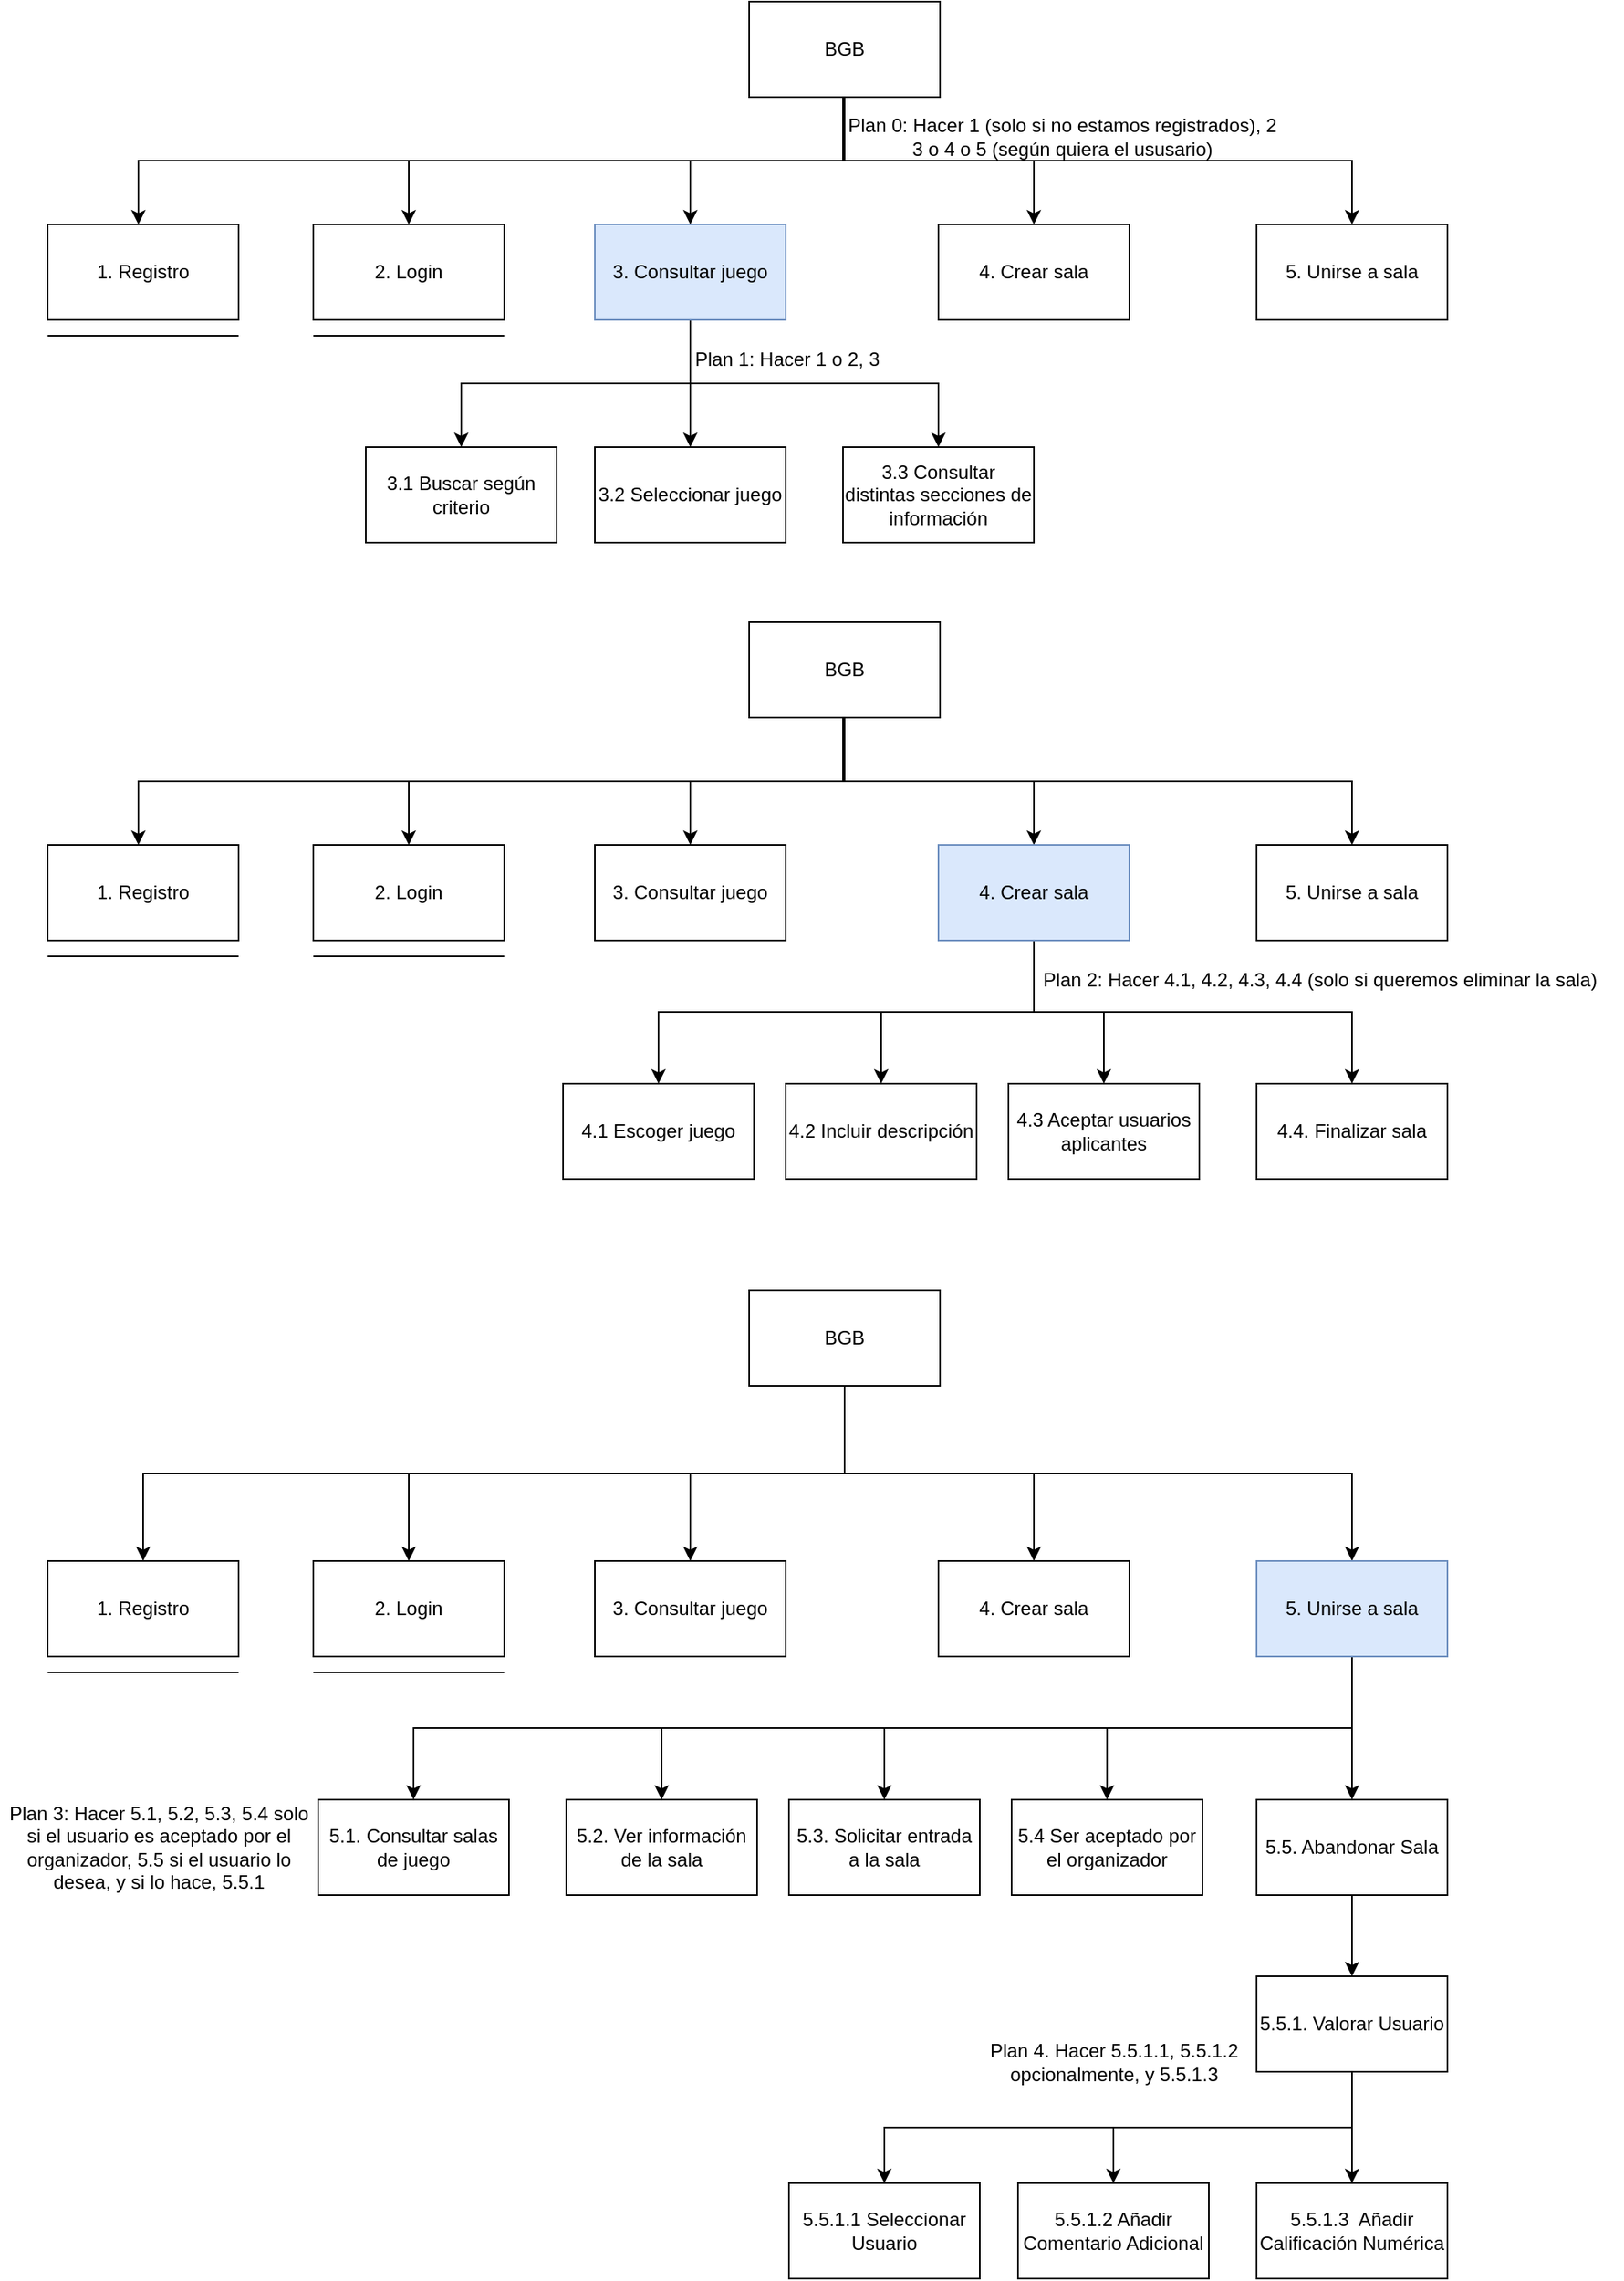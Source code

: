 <mxfile version="13.10.4" type="google"><diagram id="ypb2CdnagdYgEMb9aLcq" name="Iteracion1"><mxGraphModel dx="2249" dy="3100" grid="1" gridSize="10" guides="1" tooltips="1" connect="1" arrows="1" fold="1" page="1" pageScale="1" pageWidth="827" pageHeight="1169" math="0" shadow="0"><root><mxCell id="0"/><mxCell id="1" parent="0"/><mxCell id="LDPhp-rYNxQkEdoaEx1I-51" style="edgeStyle=orthogonalEdgeStyle;rounded=0;orthogonalLoop=1;jettySize=auto;html=1;exitX=0.5;exitY=1;exitDx=0;exitDy=0;" edge="1" parent="1" source="LDPhp-rYNxQkEdoaEx1I-56" target="LDPhp-rYNxQkEdoaEx1I-57"><mxGeometry relative="1" as="geometry"/></mxCell><mxCell id="LDPhp-rYNxQkEdoaEx1I-52" style="edgeStyle=orthogonalEdgeStyle;rounded=0;orthogonalLoop=1;jettySize=auto;html=1;exitX=0.5;exitY=1;exitDx=0;exitDy=0;" edge="1" parent="1" source="LDPhp-rYNxQkEdoaEx1I-56" target="LDPhp-rYNxQkEdoaEx1I-58"><mxGeometry relative="1" as="geometry"/></mxCell><mxCell id="LDPhp-rYNxQkEdoaEx1I-53" style="edgeStyle=orthogonalEdgeStyle;rounded=0;orthogonalLoop=1;jettySize=auto;html=1;exitX=0.5;exitY=1;exitDx=0;exitDy=0;entryX=0.5;entryY=0;entryDx=0;entryDy=0;" edge="1" parent="1" source="LDPhp-rYNxQkEdoaEx1I-56" target="LDPhp-rYNxQkEdoaEx1I-59"><mxGeometry relative="1" as="geometry"/></mxCell><mxCell id="LDPhp-rYNxQkEdoaEx1I-54" style="edgeStyle=orthogonalEdgeStyle;rounded=0;orthogonalLoop=1;jettySize=auto;html=1;exitX=0.5;exitY=1;exitDx=0;exitDy=0;" edge="1" parent="1" source="LDPhp-rYNxQkEdoaEx1I-56" target="LDPhp-rYNxQkEdoaEx1I-60"><mxGeometry relative="1" as="geometry"/></mxCell><mxCell id="LDPhp-rYNxQkEdoaEx1I-55" style="edgeStyle=orthogonalEdgeStyle;rounded=0;orthogonalLoop=1;jettySize=auto;html=1;exitX=0.5;exitY=1;exitDx=0;exitDy=0;" edge="1" parent="1" source="LDPhp-rYNxQkEdoaEx1I-56"><mxGeometry relative="1" as="geometry"><Array as="points"><mxPoint x="-260" y="-2220"/><mxPoint x="-260" y="-2180"/><mxPoint x="-703" y="-2180"/></Array><mxPoint x="-703" y="-2140" as="targetPoint"/></mxGeometry></mxCell><mxCell id="LDPhp-rYNxQkEdoaEx1I-56" value="BGB" style="rounded=0;whiteSpace=wrap;html=1;" vertex="1" parent="1"><mxGeometry x="-319" y="-2280" width="120" height="60" as="geometry"/></mxCell><mxCell id="LDPhp-rYNxQkEdoaEx1I-57" value="2. Login" style="rounded=0;whiteSpace=wrap;html=1;" vertex="1" parent="1"><mxGeometry x="-593" y="-2140" width="120" height="60" as="geometry"/></mxCell><mxCell id="LDPhp-rYNxQkEdoaEx1I-118" style="edgeStyle=orthogonalEdgeStyle;rounded=0;orthogonalLoop=1;jettySize=auto;html=1;exitX=0.5;exitY=1;exitDx=0;exitDy=0;entryX=0.5;entryY=0;entryDx=0;entryDy=0;" edge="1" parent="1" source="LDPhp-rYNxQkEdoaEx1I-58" target="LDPhp-rYNxQkEdoaEx1I-117"><mxGeometry relative="1" as="geometry"/></mxCell><mxCell id="LDPhp-rYNxQkEdoaEx1I-120" style="edgeStyle=orthogonalEdgeStyle;rounded=0;orthogonalLoop=1;jettySize=auto;html=1;exitX=0.5;exitY=1;exitDx=0;exitDy=0;" edge="1" parent="1" source="LDPhp-rYNxQkEdoaEx1I-58" target="LDPhp-rYNxQkEdoaEx1I-119"><mxGeometry relative="1" as="geometry"/></mxCell><mxCell id="LDPhp-rYNxQkEdoaEx1I-122" style="edgeStyle=orthogonalEdgeStyle;rounded=0;orthogonalLoop=1;jettySize=auto;html=1;exitX=0.5;exitY=1;exitDx=0;exitDy=0;entryX=0.5;entryY=0;entryDx=0;entryDy=0;" edge="1" parent="1" source="LDPhp-rYNxQkEdoaEx1I-58" target="LDPhp-rYNxQkEdoaEx1I-121"><mxGeometry relative="1" as="geometry"/></mxCell><mxCell id="LDPhp-rYNxQkEdoaEx1I-58" value="3. Consultar juego" style="rounded=0;whiteSpace=wrap;html=1;fillColor=#dae8fc;strokeColor=#6c8ebf;" vertex="1" parent="1"><mxGeometry x="-416" y="-2140" width="120" height="60" as="geometry"/></mxCell><mxCell id="LDPhp-rYNxQkEdoaEx1I-59" value="4. Crear sala" style="rounded=0;whiteSpace=wrap;html=1;" vertex="1" parent="1"><mxGeometry x="-200" y="-2140" width="120" height="60" as="geometry"/></mxCell><mxCell id="LDPhp-rYNxQkEdoaEx1I-60" value="5. Unirse a sala" style="rounded=0;whiteSpace=wrap;html=1;" vertex="1" parent="1"><mxGeometry y="-2140" width="120" height="60" as="geometry"/></mxCell><mxCell id="LDPhp-rYNxQkEdoaEx1I-61" value="1. Registro" style="rounded=0;whiteSpace=wrap;html=1;" vertex="1" parent="1"><mxGeometry x="-760" y="-2140" width="120" height="60" as="geometry"/></mxCell><mxCell id="LDPhp-rYNxQkEdoaEx1I-64" value="" style="endArrow=none;html=1;" edge="1" parent="1"><mxGeometry width="50" height="50" relative="1" as="geometry"><mxPoint x="-640" y="-2070" as="sourcePoint"/><mxPoint x="-760" y="-2070" as="targetPoint"/></mxGeometry></mxCell><mxCell id="LDPhp-rYNxQkEdoaEx1I-65" value="" style="endArrow=none;html=1;" edge="1" parent="1"><mxGeometry width="50" height="50" relative="1" as="geometry"><mxPoint x="-473" y="-2070" as="sourcePoint"/><mxPoint x="-593" y="-2070" as="targetPoint"/></mxGeometry></mxCell><mxCell id="LDPhp-rYNxQkEdoaEx1I-66" style="edgeStyle=orthogonalEdgeStyle;rounded=0;orthogonalLoop=1;jettySize=auto;html=1;exitX=0.5;exitY=1;exitDx=0;exitDy=0;" edge="1" parent="1" source="LDPhp-rYNxQkEdoaEx1I-72" target="LDPhp-rYNxQkEdoaEx1I-73"><mxGeometry relative="1" as="geometry"/></mxCell><mxCell id="LDPhp-rYNxQkEdoaEx1I-67" style="edgeStyle=orthogonalEdgeStyle;rounded=0;orthogonalLoop=1;jettySize=auto;html=1;exitX=0.5;exitY=1;exitDx=0;exitDy=0;" edge="1" parent="1" source="LDPhp-rYNxQkEdoaEx1I-72" target="LDPhp-rYNxQkEdoaEx1I-74"><mxGeometry relative="1" as="geometry"/></mxCell><mxCell id="LDPhp-rYNxQkEdoaEx1I-68" style="edgeStyle=orthogonalEdgeStyle;rounded=0;orthogonalLoop=1;jettySize=auto;html=1;exitX=0.5;exitY=1;exitDx=0;exitDy=0;entryX=0.5;entryY=0;entryDx=0;entryDy=0;" edge="1" parent="1" source="LDPhp-rYNxQkEdoaEx1I-72" target="LDPhp-rYNxQkEdoaEx1I-75"><mxGeometry relative="1" as="geometry"/></mxCell><mxCell id="LDPhp-rYNxQkEdoaEx1I-69" style="edgeStyle=orthogonalEdgeStyle;rounded=0;orthogonalLoop=1;jettySize=auto;html=1;exitX=0.5;exitY=1;exitDx=0;exitDy=0;" edge="1" parent="1" source="LDPhp-rYNxQkEdoaEx1I-72" target="LDPhp-rYNxQkEdoaEx1I-76"><mxGeometry relative="1" as="geometry"/></mxCell><mxCell id="LDPhp-rYNxQkEdoaEx1I-70" style="edgeStyle=orthogonalEdgeStyle;rounded=0;orthogonalLoop=1;jettySize=auto;html=1;exitX=0.5;exitY=1;exitDx=0;exitDy=0;" edge="1" parent="1" source="LDPhp-rYNxQkEdoaEx1I-72"><mxGeometry relative="1" as="geometry"><Array as="points"><mxPoint x="-260" y="-1830"/><mxPoint x="-260" y="-1790"/><mxPoint x="-703" y="-1790"/></Array><mxPoint x="-703" y="-1750" as="targetPoint"/></mxGeometry></mxCell><mxCell id="LDPhp-rYNxQkEdoaEx1I-72" value="BGB" style="rounded=0;whiteSpace=wrap;html=1;" vertex="1" parent="1"><mxGeometry x="-319" y="-1890" width="120" height="60" as="geometry"/></mxCell><mxCell id="LDPhp-rYNxQkEdoaEx1I-73" value="2. Login" style="rounded=0;whiteSpace=wrap;html=1;" vertex="1" parent="1"><mxGeometry x="-593" y="-1750" width="120" height="60" as="geometry"/></mxCell><mxCell id="LDPhp-rYNxQkEdoaEx1I-74" value="3. Consultar juego" style="rounded=0;whiteSpace=wrap;html=1;" vertex="1" parent="1"><mxGeometry x="-416" y="-1750" width="120" height="60" as="geometry"/></mxCell><mxCell id="NxpW7A-Cf7JH4E59hNF7-10" style="edgeStyle=orthogonalEdgeStyle;rounded=0;orthogonalLoop=1;jettySize=auto;html=1;exitX=0.5;exitY=1;exitDx=0;exitDy=0;" edge="1" parent="1" source="LDPhp-rYNxQkEdoaEx1I-75" target="LDPhp-rYNxQkEdoaEx1I-111"><mxGeometry relative="1" as="geometry"/></mxCell><mxCell id="NxpW7A-Cf7JH4E59hNF7-11" style="edgeStyle=orthogonalEdgeStyle;rounded=0;orthogonalLoop=1;jettySize=auto;html=1;exitX=0.5;exitY=1;exitDx=0;exitDy=0;" edge="1" parent="1" source="LDPhp-rYNxQkEdoaEx1I-75" target="LDPhp-rYNxQkEdoaEx1I-113"><mxGeometry relative="1" as="geometry"/></mxCell><mxCell id="NxpW7A-Cf7JH4E59hNF7-12" style="edgeStyle=orthogonalEdgeStyle;rounded=0;orthogonalLoop=1;jettySize=auto;html=1;exitX=0.5;exitY=1;exitDx=0;exitDy=0;" edge="1" parent="1" source="LDPhp-rYNxQkEdoaEx1I-75" target="LDPhp-rYNxQkEdoaEx1I-115"><mxGeometry relative="1" as="geometry"/></mxCell><mxCell id="LDPhp-rYNxQkEdoaEx1I-129" style="edgeStyle=orthogonalEdgeStyle;rounded=0;orthogonalLoop=1;jettySize=auto;html=1;exitX=0.5;exitY=1;exitDx=0;exitDy=0;" edge="1" parent="1" source="LDPhp-rYNxQkEdoaEx1I-75" target="LDPhp-rYNxQkEdoaEx1I-128"><mxGeometry relative="1" as="geometry"/></mxCell><mxCell id="LDPhp-rYNxQkEdoaEx1I-75" value="4. Crear sala" style="rounded=0;whiteSpace=wrap;html=1;fillColor=#dae8fc;strokeColor=#6c8ebf;" vertex="1" parent="1"><mxGeometry x="-200" y="-1750" width="120" height="60" as="geometry"/></mxCell><mxCell id="LDPhp-rYNxQkEdoaEx1I-76" value="5. Unirse a sala" style="rounded=0;whiteSpace=wrap;html=1;" vertex="1" parent="1"><mxGeometry y="-1750" width="120" height="60" as="geometry"/></mxCell><mxCell id="LDPhp-rYNxQkEdoaEx1I-79" value="" style="endArrow=none;html=1;" edge="1" parent="1"><mxGeometry width="50" height="50" relative="1" as="geometry"><mxPoint x="-640" y="-1680" as="sourcePoint"/><mxPoint x="-760" y="-1680" as="targetPoint"/></mxGeometry></mxCell><mxCell id="LDPhp-rYNxQkEdoaEx1I-80" value="" style="endArrow=none;html=1;" edge="1" parent="1"><mxGeometry width="50" height="50" relative="1" as="geometry"><mxPoint x="-473" y="-1680" as="sourcePoint"/><mxPoint x="-593" y="-1680" as="targetPoint"/></mxGeometry></mxCell><mxCell id="LDPhp-rYNxQkEdoaEx1I-81" style="edgeStyle=orthogonalEdgeStyle;rounded=0;orthogonalLoop=1;jettySize=auto;html=1;exitX=0.5;exitY=1;exitDx=0;exitDy=0;" edge="1" parent="1" source="LDPhp-rYNxQkEdoaEx1I-87" target="LDPhp-rYNxQkEdoaEx1I-88"><mxGeometry relative="1" as="geometry"/></mxCell><mxCell id="LDPhp-rYNxQkEdoaEx1I-82" style="edgeStyle=orthogonalEdgeStyle;rounded=0;orthogonalLoop=1;jettySize=auto;html=1;exitX=0.5;exitY=1;exitDx=0;exitDy=0;" edge="1" parent="1" source="LDPhp-rYNxQkEdoaEx1I-87" target="LDPhp-rYNxQkEdoaEx1I-89"><mxGeometry relative="1" as="geometry"/></mxCell><mxCell id="LDPhp-rYNxQkEdoaEx1I-83" style="edgeStyle=orthogonalEdgeStyle;rounded=0;orthogonalLoop=1;jettySize=auto;html=1;exitX=0.5;exitY=1;exitDx=0;exitDy=0;entryX=0.5;entryY=0;entryDx=0;entryDy=0;" edge="1" parent="1" source="LDPhp-rYNxQkEdoaEx1I-87" target="LDPhp-rYNxQkEdoaEx1I-90"><mxGeometry relative="1" as="geometry"/></mxCell><mxCell id="LDPhp-rYNxQkEdoaEx1I-84" style="edgeStyle=orthogonalEdgeStyle;rounded=0;orthogonalLoop=1;jettySize=auto;html=1;exitX=0.5;exitY=1;exitDx=0;exitDy=0;" edge="1" parent="1" source="LDPhp-rYNxQkEdoaEx1I-87" target="LDPhp-rYNxQkEdoaEx1I-91"><mxGeometry relative="1" as="geometry"/></mxCell><mxCell id="cEKPdD2RuMHbpPxOCNhI-53" style="edgeStyle=orthogonalEdgeStyle;rounded=0;orthogonalLoop=1;jettySize=auto;html=1;exitX=0.5;exitY=1;exitDx=0;exitDy=0;entryX=0.5;entryY=0;entryDx=0;entryDy=0;" edge="1" parent="1" source="LDPhp-rYNxQkEdoaEx1I-87" target="LDPhp-rYNxQkEdoaEx1I-92"><mxGeometry relative="1" as="geometry"/></mxCell><mxCell id="LDPhp-rYNxQkEdoaEx1I-87" value="BGB" style="rounded=0;whiteSpace=wrap;html=1;" vertex="1" parent="1"><mxGeometry x="-319" y="-1470" width="120" height="60" as="geometry"/></mxCell><mxCell id="LDPhp-rYNxQkEdoaEx1I-88" value="2. Login" style="rounded=0;whiteSpace=wrap;html=1;" vertex="1" parent="1"><mxGeometry x="-593" y="-1300" width="120" height="60" as="geometry"/></mxCell><mxCell id="LDPhp-rYNxQkEdoaEx1I-89" value="3. Consultar juego" style="rounded=0;whiteSpace=wrap;html=1;" vertex="1" parent="1"><mxGeometry x="-416" y="-1300" width="120" height="60" as="geometry"/></mxCell><mxCell id="LDPhp-rYNxQkEdoaEx1I-90" value="4. Crear sala" style="rounded=0;whiteSpace=wrap;html=1;" vertex="1" parent="1"><mxGeometry x="-200" y="-1300" width="120" height="60" as="geometry"/></mxCell><mxCell id="NxpW7A-Cf7JH4E59hNF7-4" style="edgeStyle=orthogonalEdgeStyle;rounded=0;orthogonalLoop=1;jettySize=auto;html=1;exitX=0.5;exitY=1;exitDx=0;exitDy=0;entryX=0.5;entryY=0;entryDx=0;entryDy=0;" edge="1" parent="1" source="LDPhp-rYNxQkEdoaEx1I-91" target="NxpW7A-Cf7JH4E59hNF7-2"><mxGeometry relative="1" as="geometry"/></mxCell><mxCell id="NxpW7A-Cf7JH4E59hNF7-5" style="edgeStyle=orthogonalEdgeStyle;rounded=0;orthogonalLoop=1;jettySize=auto;html=1;exitX=0.5;exitY=1;exitDx=0;exitDy=0;" edge="1" parent="1" source="LDPhp-rYNxQkEdoaEx1I-91" target="NxpW7A-Cf7JH4E59hNF7-1"><mxGeometry relative="1" as="geometry"/></mxCell><mxCell id="NxpW7A-Cf7JH4E59hNF7-6" style="edgeStyle=orthogonalEdgeStyle;rounded=0;orthogonalLoop=1;jettySize=auto;html=1;exitX=0.5;exitY=1;exitDx=0;exitDy=0;" edge="1" parent="1" source="LDPhp-rYNxQkEdoaEx1I-91" target="NxpW7A-Cf7JH4E59hNF7-3"><mxGeometry relative="1" as="geometry"/></mxCell><mxCell id="LDPhp-rYNxQkEdoaEx1I-124" style="edgeStyle=orthogonalEdgeStyle;rounded=0;orthogonalLoop=1;jettySize=auto;html=1;exitX=0.5;exitY=1;exitDx=0;exitDy=0;" edge="1" parent="1" source="LDPhp-rYNxQkEdoaEx1I-91" target="LDPhp-rYNxQkEdoaEx1I-123"><mxGeometry relative="1" as="geometry"/></mxCell><mxCell id="LDPhp-rYNxQkEdoaEx1I-131" style="edgeStyle=orthogonalEdgeStyle;rounded=0;orthogonalLoop=1;jettySize=auto;html=1;exitX=0.5;exitY=1;exitDx=0;exitDy=0;" edge="1" parent="1" source="LDPhp-rYNxQkEdoaEx1I-91" target="LDPhp-rYNxQkEdoaEx1I-130"><mxGeometry relative="1" as="geometry"/></mxCell><mxCell id="LDPhp-rYNxQkEdoaEx1I-91" value="5. Unirse a sala" style="rounded=0;whiteSpace=wrap;html=1;fillColor=#dae8fc;strokeColor=#6c8ebf;" vertex="1" parent="1"><mxGeometry y="-1300" width="120" height="60" as="geometry"/></mxCell><mxCell id="LDPhp-rYNxQkEdoaEx1I-92" value="1. Registro" style="rounded=0;whiteSpace=wrap;html=1;" vertex="1" parent="1"><mxGeometry x="-760" y="-1300" width="120" height="60" as="geometry"/></mxCell><mxCell id="LDPhp-rYNxQkEdoaEx1I-94" value="" style="endArrow=none;html=1;" edge="1" parent="1"><mxGeometry width="50" height="50" relative="1" as="geometry"><mxPoint x="-640" y="-1230" as="sourcePoint"/><mxPoint x="-760" y="-1230" as="targetPoint"/></mxGeometry></mxCell><mxCell id="LDPhp-rYNxQkEdoaEx1I-95" value="" style="endArrow=none;html=1;" edge="1" parent="1"><mxGeometry width="50" height="50" relative="1" as="geometry"><mxPoint x="-473" y="-1230" as="sourcePoint"/><mxPoint x="-593" y="-1230" as="targetPoint"/></mxGeometry></mxCell><mxCell id="LDPhp-rYNxQkEdoaEx1I-111" value="4.1 Escoger juego" style="rounded=0;whiteSpace=wrap;html=1;" vertex="1" parent="1"><mxGeometry x="-436" y="-1600" width="120" height="60" as="geometry"/></mxCell><mxCell id="LDPhp-rYNxQkEdoaEx1I-113" value="4.2 Incluir descripción" style="rounded=0;whiteSpace=wrap;html=1;" vertex="1" parent="1"><mxGeometry x="-296" y="-1600" width="120" height="60" as="geometry"/></mxCell><mxCell id="LDPhp-rYNxQkEdoaEx1I-115" value="4.3 Aceptar usuarios aplicantes" style="rounded=0;whiteSpace=wrap;html=1;" vertex="1" parent="1"><mxGeometry x="-156" y="-1600" width="120" height="60" as="geometry"/></mxCell><mxCell id="NxpW7A-Cf7JH4E59hNF7-1" value="5.3. Solicitar entrada a la sala" style="rounded=0;whiteSpace=wrap;html=1;" vertex="1" parent="1"><mxGeometry x="-294" y="-1150" width="120" height="60" as="geometry"/></mxCell><mxCell id="NxpW7A-Cf7JH4E59hNF7-2" value="5.2. Ver información de la sala" style="rounded=0;whiteSpace=wrap;html=1;" vertex="1" parent="1"><mxGeometry x="-434" y="-1150" width="120" height="60" as="geometry"/></mxCell><mxCell id="NxpW7A-Cf7JH4E59hNF7-3" value="5.4 Ser aceptado por el organizador" style="rounded=0;whiteSpace=wrap;html=1;" vertex="1" parent="1"><mxGeometry x="-154" y="-1150" width="120" height="60" as="geometry"/></mxCell><mxCell id="LDPhp-rYNxQkEdoaEx1I-117" value="3.1 Buscar según criterio" style="rounded=0;whiteSpace=wrap;html=1;" vertex="1" parent="1"><mxGeometry x="-560" y="-2000" width="120" height="60" as="geometry"/></mxCell><mxCell id="LDPhp-rYNxQkEdoaEx1I-119" value="3.2 Seleccionar juego" style="rounded=0;whiteSpace=wrap;html=1;" vertex="1" parent="1"><mxGeometry x="-416" y="-2000" width="120" height="60" as="geometry"/></mxCell><mxCell id="LDPhp-rYNxQkEdoaEx1I-121" value="3.3 Consultar distintas secciones de información" style="rounded=0;whiteSpace=wrap;html=1;" vertex="1" parent="1"><mxGeometry x="-260" y="-2000" width="120" height="60" as="geometry"/></mxCell><mxCell id="LDPhp-rYNxQkEdoaEx1I-123" value="5.1. Consultar salas de juego" style="rounded=0;whiteSpace=wrap;html=1;" vertex="1" parent="1"><mxGeometry x="-590" y="-1150" width="120" height="60" as="geometry"/></mxCell><mxCell id="cEKPdD2RuMHbpPxOCNhI-44" value="1. Registro" style="rounded=0;whiteSpace=wrap;html=1;" vertex="1" parent="1"><mxGeometry x="-760" y="-1750" width="120" height="60" as="geometry"/></mxCell><mxCell id="LDPhp-rYNxQkEdoaEx1I-128" value="4.4. Finalizar sala" style="rounded=0;whiteSpace=wrap;html=1;" vertex="1" parent="1"><mxGeometry y="-1600" width="120" height="60" as="geometry"/></mxCell><mxCell id="NxpW7A-Cf7JH4E59hNF7-13" value="Plan 0: Hacer 1 (solo si no estamos registrados), 2&lt;br&gt;3 o 4 o 5 (según quiera el ususario)" style="text;html=1;strokeColor=none;fillColor=none;align=center;verticalAlign=middle;whiteSpace=wrap;rounded=0;" vertex="1" parent="1"><mxGeometry x="-267" y="-2220" width="290" height="50" as="geometry"/></mxCell><mxCell id="NxpW7A-Cf7JH4E59hNF7-14" value="Plan 1: Hacer 1 o 2, 3" style="text;html=1;strokeColor=none;fillColor=none;align=center;verticalAlign=middle;whiteSpace=wrap;rounded=0;" vertex="1" parent="1"><mxGeometry x="-440" y="-2080" width="290" height="50" as="geometry"/></mxCell><mxCell id="LDPhp-rYNxQkEdoaEx1I-139" style="edgeStyle=orthogonalEdgeStyle;rounded=0;orthogonalLoop=1;jettySize=auto;html=1;exitX=0.5;exitY=1;exitDx=0;exitDy=0;" edge="1" parent="1" source="LDPhp-rYNxQkEdoaEx1I-130" target="LDPhp-rYNxQkEdoaEx1I-138"><mxGeometry relative="1" as="geometry"/></mxCell><mxCell id="LDPhp-rYNxQkEdoaEx1I-130" value="5.5. Abandonar Sala" style="rounded=0;whiteSpace=wrap;html=1;" vertex="1" parent="1"><mxGeometry y="-1150" width="120" height="60" as="geometry"/></mxCell><mxCell id="NxpW7A-Cf7JH4E59hNF7-15" value="Plan 2: Hacer 4.1, 4.2, 4.3, 4.4 (solo si queremos eliminar la sala)" style="text;html=1;strokeColor=none;fillColor=none;align=center;verticalAlign=middle;whiteSpace=wrap;rounded=0;" vertex="1" parent="1"><mxGeometry x="-150" y="-1690" width="380" height="50" as="geometry"/></mxCell><mxCell id="LDPhp-rYNxQkEdoaEx1I-132" value="5.5.1.1 Seleccionar Usuario" style="rounded=0;whiteSpace=wrap;html=1;" vertex="1" parent="1"><mxGeometry x="-294" y="-909" width="120" height="60" as="geometry"/></mxCell><mxCell id="LDPhp-rYNxQkEdoaEx1I-133" value="5.5.1.3&amp;nbsp; Añadir Calificación Numérica" style="rounded=0;whiteSpace=wrap;html=1;" vertex="1" parent="1"><mxGeometry y="-909" width="120" height="60" as="geometry"/></mxCell><mxCell id="LDPhp-rYNxQkEdoaEx1I-134" value="5.5.1.2 Añadir Comentario Adicional" style="rounded=0;whiteSpace=wrap;html=1;" vertex="1" parent="1"><mxGeometry x="-150" y="-909" width="120" height="60" as="geometry"/></mxCell><mxCell id="LDPhp-rYNxQkEdoaEx1I-135" style="edgeStyle=orthogonalEdgeStyle;rounded=0;orthogonalLoop=1;jettySize=auto;html=1;exitX=0.5;exitY=1;exitDx=0;exitDy=0;entryX=0.5;entryY=0;entryDx=0;entryDy=0;" edge="1" parent="1" source="LDPhp-rYNxQkEdoaEx1I-138" target="LDPhp-rYNxQkEdoaEx1I-132"><mxGeometry relative="1" as="geometry"/></mxCell><mxCell id="LDPhp-rYNxQkEdoaEx1I-136" style="edgeStyle=orthogonalEdgeStyle;rounded=0;orthogonalLoop=1;jettySize=auto;html=1;exitX=0.5;exitY=1;exitDx=0;exitDy=0;" edge="1" parent="1" source="LDPhp-rYNxQkEdoaEx1I-138" target="LDPhp-rYNxQkEdoaEx1I-134"><mxGeometry relative="1" as="geometry"/></mxCell><mxCell id="LDPhp-rYNxQkEdoaEx1I-137" style="edgeStyle=orthogonalEdgeStyle;rounded=0;orthogonalLoop=1;jettySize=auto;html=1;exitX=0.5;exitY=1;exitDx=0;exitDy=0;entryX=0.5;entryY=0;entryDx=0;entryDy=0;" edge="1" parent="1" source="LDPhp-rYNxQkEdoaEx1I-138" target="LDPhp-rYNxQkEdoaEx1I-133"><mxGeometry relative="1" as="geometry"/></mxCell><mxCell id="LDPhp-rYNxQkEdoaEx1I-138" value="5.5.1. Valorar Usuario" style="rounded=0;whiteSpace=wrap;html=1;" vertex="1" parent="1"><mxGeometry y="-1039" width="120" height="60" as="geometry"/></mxCell><mxCell id="LDPhp-rYNxQkEdoaEx1I-141" value="Plan 3: Hacer 5.1, 5.2, 5.3, 5.4 solo si el usuario es aceptado por el organizador, 5.5 si el usuario lo desea, y si lo hace, 5.5.1" style="text;html=1;strokeColor=none;fillColor=none;align=center;verticalAlign=middle;whiteSpace=wrap;rounded=0;" vertex="1" parent="1"><mxGeometry x="-790" y="-1180" width="200" height="120" as="geometry"/></mxCell><mxCell id="LDPhp-rYNxQkEdoaEx1I-142" value="Plan 4. Hacer 5.5.1.1, 5.5.1.2 opcionalmente, y 5.5.1.3" style="text;html=1;strokeColor=none;fillColor=none;align=center;verticalAlign=middle;whiteSpace=wrap;rounded=0;" vertex="1" parent="1"><mxGeometry x="-171.5" y="-1020" width="163" height="70" as="geometry"/></mxCell></root></mxGraphModel></diagram></mxfile>